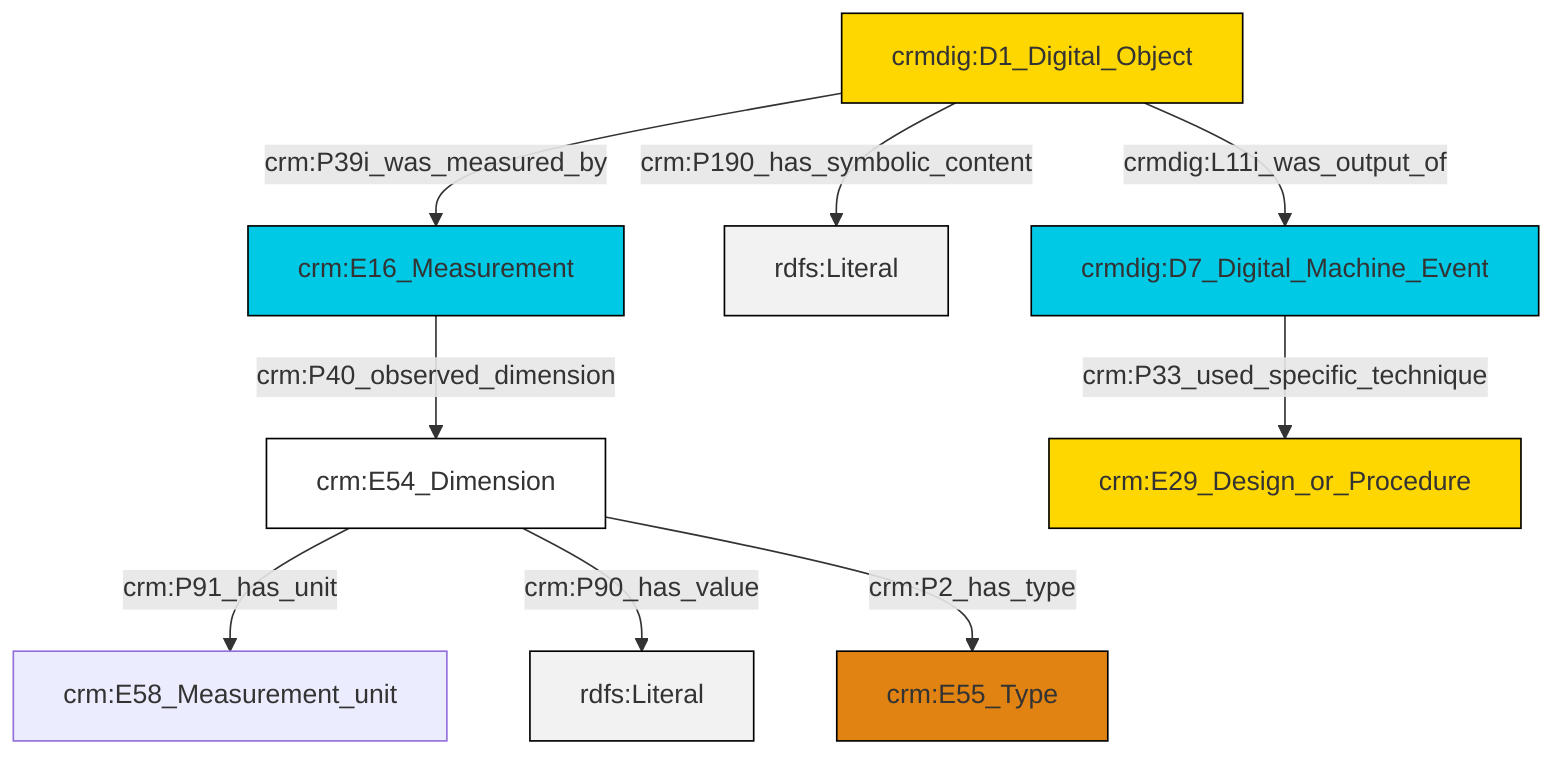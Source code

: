 graph TD
classDef Literal fill:#f2f2f2,stroke:#000000;
classDef CRM_Entity fill:#FFFFFF,stroke:#000000;
classDef Temporal_Entity fill:#00C9E6, stroke:#000000;
classDef Type fill:#E18312, stroke:#000000;
classDef Time-Span fill:#2C9C91, stroke:#000000;
classDef Appellation fill:#FFEB7F, stroke:#000000;
classDef Place fill:#008836, stroke:#000000;
classDef Persistent_Item fill:#B266B2, stroke:#000000;
classDef Conceptual_Object fill:#FFD700, stroke:#000000;
classDef Physical_Thing fill:#D2B48C, stroke:#000000;
classDef Actor fill:#f58aad, stroke:#000000;
classDef PC_Classes fill:#4ce600, stroke:#000000;
classDef Multi fill:#cccccc,stroke:#000000;

0["crmdig:D1_Digital_Object"]:::Conceptual_Object -->|crm:P39i_was_measured_by| 2["crm:E16_Measurement"]:::Temporal_Entity
2["crm:E16_Measurement"]:::Temporal_Entity -->|crm:P40_observed_dimension| 5["crm:E54_Dimension"]:::CRM_Entity
0["crmdig:D1_Digital_Object"]:::Conceptual_Object -->|crm:P190_has_symbolic_content| 8[rdfs:Literal]:::Literal
5["crm:E54_Dimension"]:::CRM_Entity -->|crm:P91_has_unit| 3["crm:E58_Measurement_unit"]:::Default
5["crm:E54_Dimension"]:::CRM_Entity -->|crm:P90_has_value| 9[rdfs:Literal]:::Literal
10["crmdig:D7_Digital_Machine_Event"]:::Temporal_Entity -->|crm:P33_used_specific_technique| 14["crm:E29_Design_or_Procedure"]:::Conceptual_Object
5["crm:E54_Dimension"]:::CRM_Entity -->|crm:P2_has_type| 12["crm:E55_Type"]:::Type
0["crmdig:D1_Digital_Object"]:::Conceptual_Object -->|crmdig:L11i_was_output_of| 10["crmdig:D7_Digital_Machine_Event"]:::Temporal_Entity